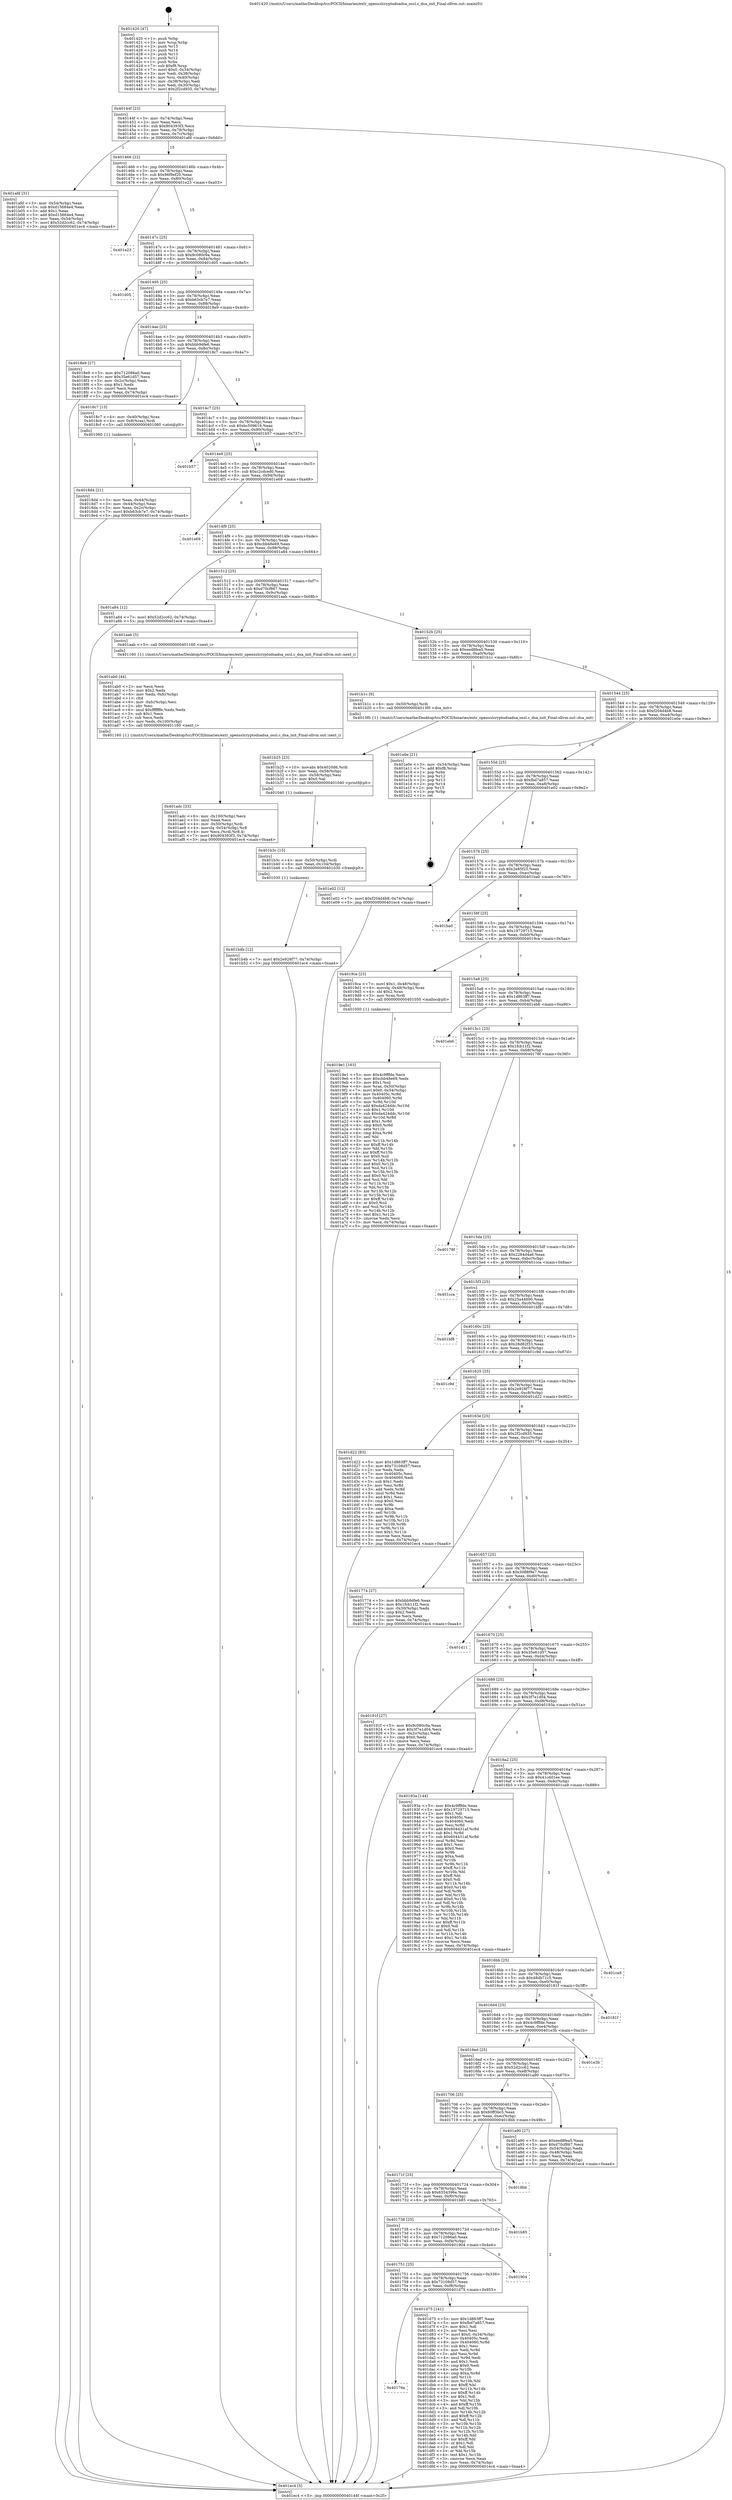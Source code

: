 digraph "0x401420" {
  label = "0x401420 (/mnt/c/Users/mathe/Desktop/tcc/POCII/binaries/extr_opensslcryptodsadsa_ossl.c_dsa_init_Final-ollvm.out::main(0))"
  labelloc = "t"
  node[shape=record]

  Entry [label="",width=0.3,height=0.3,shape=circle,fillcolor=black,style=filled]
  "0x40144f" [label="{
     0x40144f [23]\l
     | [instrs]\l
     &nbsp;&nbsp;0x40144f \<+3\>: mov -0x74(%rbp),%eax\l
     &nbsp;&nbsp;0x401452 \<+2\>: mov %eax,%ecx\l
     &nbsp;&nbsp;0x401454 \<+6\>: sub $0x904393f3,%ecx\l
     &nbsp;&nbsp;0x40145a \<+3\>: mov %eax,-0x78(%rbp)\l
     &nbsp;&nbsp;0x40145d \<+3\>: mov %ecx,-0x7c(%rbp)\l
     &nbsp;&nbsp;0x401460 \<+6\>: je 0000000000401afd \<main+0x6dd\>\l
  }"]
  "0x401afd" [label="{
     0x401afd [31]\l
     | [instrs]\l
     &nbsp;&nbsp;0x401afd \<+3\>: mov -0x54(%rbp),%eax\l
     &nbsp;&nbsp;0x401b00 \<+5\>: sub $0xd15664e4,%eax\l
     &nbsp;&nbsp;0x401b05 \<+3\>: add $0x1,%eax\l
     &nbsp;&nbsp;0x401b08 \<+5\>: add $0xd15664e4,%eax\l
     &nbsp;&nbsp;0x401b0d \<+3\>: mov %eax,-0x54(%rbp)\l
     &nbsp;&nbsp;0x401b10 \<+7\>: movl $0x52d2cc62,-0x74(%rbp)\l
     &nbsp;&nbsp;0x401b17 \<+5\>: jmp 0000000000401ec4 \<main+0xaa4\>\l
  }"]
  "0x401466" [label="{
     0x401466 [22]\l
     | [instrs]\l
     &nbsp;&nbsp;0x401466 \<+5\>: jmp 000000000040146b \<main+0x4b\>\l
     &nbsp;&nbsp;0x40146b \<+3\>: mov -0x78(%rbp),%eax\l
     &nbsp;&nbsp;0x40146e \<+5\>: sub $0x96f9ef20,%eax\l
     &nbsp;&nbsp;0x401473 \<+3\>: mov %eax,-0x80(%rbp)\l
     &nbsp;&nbsp;0x401476 \<+6\>: je 0000000000401e23 \<main+0xa03\>\l
  }"]
  Exit [label="",width=0.3,height=0.3,shape=circle,fillcolor=black,style=filled,peripheries=2]
  "0x401e23" [label="{
     0x401e23\l
  }", style=dashed]
  "0x40147c" [label="{
     0x40147c [25]\l
     | [instrs]\l
     &nbsp;&nbsp;0x40147c \<+5\>: jmp 0000000000401481 \<main+0x61\>\l
     &nbsp;&nbsp;0x401481 \<+3\>: mov -0x78(%rbp),%eax\l
     &nbsp;&nbsp;0x401484 \<+5\>: sub $0x9c080c9a,%eax\l
     &nbsp;&nbsp;0x401489 \<+6\>: mov %eax,-0x84(%rbp)\l
     &nbsp;&nbsp;0x40148f \<+6\>: je 0000000000401d05 \<main+0x8e5\>\l
  }"]
  "0x40176a" [label="{
     0x40176a\l
  }", style=dashed]
  "0x401d05" [label="{
     0x401d05\l
  }", style=dashed]
  "0x401495" [label="{
     0x401495 [25]\l
     | [instrs]\l
     &nbsp;&nbsp;0x401495 \<+5\>: jmp 000000000040149a \<main+0x7a\>\l
     &nbsp;&nbsp;0x40149a \<+3\>: mov -0x78(%rbp),%eax\l
     &nbsp;&nbsp;0x40149d \<+5\>: sub $0xb63cb7e7,%eax\l
     &nbsp;&nbsp;0x4014a2 \<+6\>: mov %eax,-0x88(%rbp)\l
     &nbsp;&nbsp;0x4014a8 \<+6\>: je 00000000004018e9 \<main+0x4c9\>\l
  }"]
  "0x401d75" [label="{
     0x401d75 [141]\l
     | [instrs]\l
     &nbsp;&nbsp;0x401d75 \<+5\>: mov $0x1d863ff7,%eax\l
     &nbsp;&nbsp;0x401d7a \<+5\>: mov $0xfbd7a857,%ecx\l
     &nbsp;&nbsp;0x401d7f \<+2\>: mov $0x1,%dl\l
     &nbsp;&nbsp;0x401d81 \<+2\>: xor %esi,%esi\l
     &nbsp;&nbsp;0x401d83 \<+7\>: movl $0x0,-0x34(%rbp)\l
     &nbsp;&nbsp;0x401d8a \<+7\>: mov 0x40405c,%edi\l
     &nbsp;&nbsp;0x401d91 \<+8\>: mov 0x404060,%r8d\l
     &nbsp;&nbsp;0x401d99 \<+3\>: sub $0x1,%esi\l
     &nbsp;&nbsp;0x401d9c \<+3\>: mov %edi,%r9d\l
     &nbsp;&nbsp;0x401d9f \<+3\>: add %esi,%r9d\l
     &nbsp;&nbsp;0x401da2 \<+4\>: imul %r9d,%edi\l
     &nbsp;&nbsp;0x401da6 \<+3\>: and $0x1,%edi\l
     &nbsp;&nbsp;0x401da9 \<+3\>: cmp $0x0,%edi\l
     &nbsp;&nbsp;0x401dac \<+4\>: sete %r10b\l
     &nbsp;&nbsp;0x401db0 \<+4\>: cmp $0xa,%r8d\l
     &nbsp;&nbsp;0x401db4 \<+4\>: setl %r11b\l
     &nbsp;&nbsp;0x401db8 \<+3\>: mov %r10b,%bl\l
     &nbsp;&nbsp;0x401dbb \<+3\>: xor $0xff,%bl\l
     &nbsp;&nbsp;0x401dbe \<+3\>: mov %r11b,%r14b\l
     &nbsp;&nbsp;0x401dc1 \<+4\>: xor $0xff,%r14b\l
     &nbsp;&nbsp;0x401dc5 \<+3\>: xor $0x1,%dl\l
     &nbsp;&nbsp;0x401dc8 \<+3\>: mov %bl,%r15b\l
     &nbsp;&nbsp;0x401dcb \<+4\>: and $0xff,%r15b\l
     &nbsp;&nbsp;0x401dcf \<+3\>: and %dl,%r10b\l
     &nbsp;&nbsp;0x401dd2 \<+3\>: mov %r14b,%r12b\l
     &nbsp;&nbsp;0x401dd5 \<+4\>: and $0xff,%r12b\l
     &nbsp;&nbsp;0x401dd9 \<+3\>: and %dl,%r11b\l
     &nbsp;&nbsp;0x401ddc \<+3\>: or %r10b,%r15b\l
     &nbsp;&nbsp;0x401ddf \<+3\>: or %r11b,%r12b\l
     &nbsp;&nbsp;0x401de2 \<+3\>: xor %r12b,%r15b\l
     &nbsp;&nbsp;0x401de5 \<+3\>: or %r14b,%bl\l
     &nbsp;&nbsp;0x401de8 \<+3\>: xor $0xff,%bl\l
     &nbsp;&nbsp;0x401deb \<+3\>: or $0x1,%dl\l
     &nbsp;&nbsp;0x401dee \<+2\>: and %dl,%bl\l
     &nbsp;&nbsp;0x401df0 \<+3\>: or %bl,%r15b\l
     &nbsp;&nbsp;0x401df3 \<+4\>: test $0x1,%r15b\l
     &nbsp;&nbsp;0x401df7 \<+3\>: cmovne %ecx,%eax\l
     &nbsp;&nbsp;0x401dfa \<+3\>: mov %eax,-0x74(%rbp)\l
     &nbsp;&nbsp;0x401dfd \<+5\>: jmp 0000000000401ec4 \<main+0xaa4\>\l
  }"]
  "0x4018e9" [label="{
     0x4018e9 [27]\l
     | [instrs]\l
     &nbsp;&nbsp;0x4018e9 \<+5\>: mov $0x712086a0,%eax\l
     &nbsp;&nbsp;0x4018ee \<+5\>: mov $0x35e61d57,%ecx\l
     &nbsp;&nbsp;0x4018f3 \<+3\>: mov -0x2c(%rbp),%edx\l
     &nbsp;&nbsp;0x4018f6 \<+3\>: cmp $0x1,%edx\l
     &nbsp;&nbsp;0x4018f9 \<+3\>: cmovl %ecx,%eax\l
     &nbsp;&nbsp;0x4018fc \<+3\>: mov %eax,-0x74(%rbp)\l
     &nbsp;&nbsp;0x4018ff \<+5\>: jmp 0000000000401ec4 \<main+0xaa4\>\l
  }"]
  "0x4014ae" [label="{
     0x4014ae [25]\l
     | [instrs]\l
     &nbsp;&nbsp;0x4014ae \<+5\>: jmp 00000000004014b3 \<main+0x93\>\l
     &nbsp;&nbsp;0x4014b3 \<+3\>: mov -0x78(%rbp),%eax\l
     &nbsp;&nbsp;0x4014b6 \<+5\>: sub $0xbbb9dfe6,%eax\l
     &nbsp;&nbsp;0x4014bb \<+6\>: mov %eax,-0x8c(%rbp)\l
     &nbsp;&nbsp;0x4014c1 \<+6\>: je 00000000004018c7 \<main+0x4a7\>\l
  }"]
  "0x401751" [label="{
     0x401751 [25]\l
     | [instrs]\l
     &nbsp;&nbsp;0x401751 \<+5\>: jmp 0000000000401756 \<main+0x336\>\l
     &nbsp;&nbsp;0x401756 \<+3\>: mov -0x78(%rbp),%eax\l
     &nbsp;&nbsp;0x401759 \<+5\>: sub $0x73108d57,%eax\l
     &nbsp;&nbsp;0x40175e \<+6\>: mov %eax,-0xf8(%rbp)\l
     &nbsp;&nbsp;0x401764 \<+6\>: je 0000000000401d75 \<main+0x955\>\l
  }"]
  "0x4018c7" [label="{
     0x4018c7 [13]\l
     | [instrs]\l
     &nbsp;&nbsp;0x4018c7 \<+4\>: mov -0x40(%rbp),%rax\l
     &nbsp;&nbsp;0x4018cb \<+4\>: mov 0x8(%rax),%rdi\l
     &nbsp;&nbsp;0x4018cf \<+5\>: call 0000000000401060 \<atoi@plt\>\l
     | [calls]\l
     &nbsp;&nbsp;0x401060 \{1\} (unknown)\l
  }"]
  "0x4014c7" [label="{
     0x4014c7 [25]\l
     | [instrs]\l
     &nbsp;&nbsp;0x4014c7 \<+5\>: jmp 00000000004014cc \<main+0xac\>\l
     &nbsp;&nbsp;0x4014cc \<+3\>: mov -0x78(%rbp),%eax\l
     &nbsp;&nbsp;0x4014cf \<+5\>: sub $0xbc509619,%eax\l
     &nbsp;&nbsp;0x4014d4 \<+6\>: mov %eax,-0x90(%rbp)\l
     &nbsp;&nbsp;0x4014da \<+6\>: je 0000000000401b57 \<main+0x737\>\l
  }"]
  "0x401904" [label="{
     0x401904\l
  }", style=dashed]
  "0x401b57" [label="{
     0x401b57\l
  }", style=dashed]
  "0x4014e0" [label="{
     0x4014e0 [25]\l
     | [instrs]\l
     &nbsp;&nbsp;0x4014e0 \<+5\>: jmp 00000000004014e5 \<main+0xc5\>\l
     &nbsp;&nbsp;0x4014e5 \<+3\>: mov -0x78(%rbp),%eax\l
     &nbsp;&nbsp;0x4014e8 \<+5\>: sub $0xc2cdced0,%eax\l
     &nbsp;&nbsp;0x4014ed \<+6\>: mov %eax,-0x94(%rbp)\l
     &nbsp;&nbsp;0x4014f3 \<+6\>: je 0000000000401e69 \<main+0xa49\>\l
  }"]
  "0x401738" [label="{
     0x401738 [25]\l
     | [instrs]\l
     &nbsp;&nbsp;0x401738 \<+5\>: jmp 000000000040173d \<main+0x31d\>\l
     &nbsp;&nbsp;0x40173d \<+3\>: mov -0x78(%rbp),%eax\l
     &nbsp;&nbsp;0x401740 \<+5\>: sub $0x712086a0,%eax\l
     &nbsp;&nbsp;0x401745 \<+6\>: mov %eax,-0xf4(%rbp)\l
     &nbsp;&nbsp;0x40174b \<+6\>: je 0000000000401904 \<main+0x4e4\>\l
  }"]
  "0x401e69" [label="{
     0x401e69\l
  }", style=dashed]
  "0x4014f9" [label="{
     0x4014f9 [25]\l
     | [instrs]\l
     &nbsp;&nbsp;0x4014f9 \<+5\>: jmp 00000000004014fe \<main+0xde\>\l
     &nbsp;&nbsp;0x4014fe \<+3\>: mov -0x78(%rbp),%eax\l
     &nbsp;&nbsp;0x401501 \<+5\>: sub $0xcbb48e69,%eax\l
     &nbsp;&nbsp;0x401506 \<+6\>: mov %eax,-0x98(%rbp)\l
     &nbsp;&nbsp;0x40150c \<+6\>: je 0000000000401a84 \<main+0x664\>\l
  }"]
  "0x401b85" [label="{
     0x401b85\l
  }", style=dashed]
  "0x401a84" [label="{
     0x401a84 [12]\l
     | [instrs]\l
     &nbsp;&nbsp;0x401a84 \<+7\>: movl $0x52d2cc62,-0x74(%rbp)\l
     &nbsp;&nbsp;0x401a8b \<+5\>: jmp 0000000000401ec4 \<main+0xaa4\>\l
  }"]
  "0x401512" [label="{
     0x401512 [25]\l
     | [instrs]\l
     &nbsp;&nbsp;0x401512 \<+5\>: jmp 0000000000401517 \<main+0xf7\>\l
     &nbsp;&nbsp;0x401517 \<+3\>: mov -0x78(%rbp),%eax\l
     &nbsp;&nbsp;0x40151a \<+5\>: sub $0xd70cf867,%eax\l
     &nbsp;&nbsp;0x40151f \<+6\>: mov %eax,-0x9c(%rbp)\l
     &nbsp;&nbsp;0x401525 \<+6\>: je 0000000000401aab \<main+0x68b\>\l
  }"]
  "0x40171f" [label="{
     0x40171f [25]\l
     | [instrs]\l
     &nbsp;&nbsp;0x40171f \<+5\>: jmp 0000000000401724 \<main+0x304\>\l
     &nbsp;&nbsp;0x401724 \<+3\>: mov -0x78(%rbp),%eax\l
     &nbsp;&nbsp;0x401727 \<+5\>: sub $0x6554396e,%eax\l
     &nbsp;&nbsp;0x40172c \<+6\>: mov %eax,-0xf0(%rbp)\l
     &nbsp;&nbsp;0x401732 \<+6\>: je 0000000000401b85 \<main+0x765\>\l
  }"]
  "0x401aab" [label="{
     0x401aab [5]\l
     | [instrs]\l
     &nbsp;&nbsp;0x401aab \<+5\>: call 0000000000401160 \<next_i\>\l
     | [calls]\l
     &nbsp;&nbsp;0x401160 \{1\} (/mnt/c/Users/mathe/Desktop/tcc/POCII/binaries/extr_opensslcryptodsadsa_ossl.c_dsa_init_Final-ollvm.out::next_i)\l
  }"]
  "0x40152b" [label="{
     0x40152b [25]\l
     | [instrs]\l
     &nbsp;&nbsp;0x40152b \<+5\>: jmp 0000000000401530 \<main+0x110\>\l
     &nbsp;&nbsp;0x401530 \<+3\>: mov -0x78(%rbp),%eax\l
     &nbsp;&nbsp;0x401533 \<+5\>: sub $0xeed8fea5,%eax\l
     &nbsp;&nbsp;0x401538 \<+6\>: mov %eax,-0xa0(%rbp)\l
     &nbsp;&nbsp;0x40153e \<+6\>: je 0000000000401b1c \<main+0x6fc\>\l
  }"]
  "0x4018bb" [label="{
     0x4018bb\l
  }", style=dashed]
  "0x401b1c" [label="{
     0x401b1c [9]\l
     | [instrs]\l
     &nbsp;&nbsp;0x401b1c \<+4\>: mov -0x50(%rbp),%rdi\l
     &nbsp;&nbsp;0x401b20 \<+5\>: call 00000000004013f0 \<dsa_init\>\l
     | [calls]\l
     &nbsp;&nbsp;0x4013f0 \{1\} (/mnt/c/Users/mathe/Desktop/tcc/POCII/binaries/extr_opensslcryptodsadsa_ossl.c_dsa_init_Final-ollvm.out::dsa_init)\l
  }"]
  "0x401544" [label="{
     0x401544 [25]\l
     | [instrs]\l
     &nbsp;&nbsp;0x401544 \<+5\>: jmp 0000000000401549 \<main+0x129\>\l
     &nbsp;&nbsp;0x401549 \<+3\>: mov -0x78(%rbp),%eax\l
     &nbsp;&nbsp;0x40154c \<+5\>: sub $0xf204d4b8,%eax\l
     &nbsp;&nbsp;0x401551 \<+6\>: mov %eax,-0xa4(%rbp)\l
     &nbsp;&nbsp;0x401557 \<+6\>: je 0000000000401e0e \<main+0x9ee\>\l
  }"]
  "0x401b4b" [label="{
     0x401b4b [12]\l
     | [instrs]\l
     &nbsp;&nbsp;0x401b4b \<+7\>: movl $0x2e928f77,-0x74(%rbp)\l
     &nbsp;&nbsp;0x401b52 \<+5\>: jmp 0000000000401ec4 \<main+0xaa4\>\l
  }"]
  "0x401e0e" [label="{
     0x401e0e [21]\l
     | [instrs]\l
     &nbsp;&nbsp;0x401e0e \<+3\>: mov -0x34(%rbp),%eax\l
     &nbsp;&nbsp;0x401e11 \<+7\>: add $0xf8,%rsp\l
     &nbsp;&nbsp;0x401e18 \<+1\>: pop %rbx\l
     &nbsp;&nbsp;0x401e19 \<+2\>: pop %r12\l
     &nbsp;&nbsp;0x401e1b \<+2\>: pop %r13\l
     &nbsp;&nbsp;0x401e1d \<+2\>: pop %r14\l
     &nbsp;&nbsp;0x401e1f \<+2\>: pop %r15\l
     &nbsp;&nbsp;0x401e21 \<+1\>: pop %rbp\l
     &nbsp;&nbsp;0x401e22 \<+1\>: ret\l
  }"]
  "0x40155d" [label="{
     0x40155d [25]\l
     | [instrs]\l
     &nbsp;&nbsp;0x40155d \<+5\>: jmp 0000000000401562 \<main+0x142\>\l
     &nbsp;&nbsp;0x401562 \<+3\>: mov -0x78(%rbp),%eax\l
     &nbsp;&nbsp;0x401565 \<+5\>: sub $0xfbd7a857,%eax\l
     &nbsp;&nbsp;0x40156a \<+6\>: mov %eax,-0xa8(%rbp)\l
     &nbsp;&nbsp;0x401570 \<+6\>: je 0000000000401e02 \<main+0x9e2\>\l
  }"]
  "0x401b3c" [label="{
     0x401b3c [15]\l
     | [instrs]\l
     &nbsp;&nbsp;0x401b3c \<+4\>: mov -0x50(%rbp),%rdi\l
     &nbsp;&nbsp;0x401b40 \<+6\>: mov %eax,-0x104(%rbp)\l
     &nbsp;&nbsp;0x401b46 \<+5\>: call 0000000000401030 \<free@plt\>\l
     | [calls]\l
     &nbsp;&nbsp;0x401030 \{1\} (unknown)\l
  }"]
  "0x401e02" [label="{
     0x401e02 [12]\l
     | [instrs]\l
     &nbsp;&nbsp;0x401e02 \<+7\>: movl $0xf204d4b8,-0x74(%rbp)\l
     &nbsp;&nbsp;0x401e09 \<+5\>: jmp 0000000000401ec4 \<main+0xaa4\>\l
  }"]
  "0x401576" [label="{
     0x401576 [25]\l
     | [instrs]\l
     &nbsp;&nbsp;0x401576 \<+5\>: jmp 000000000040157b \<main+0x15b\>\l
     &nbsp;&nbsp;0x40157b \<+3\>: mov -0x78(%rbp),%eax\l
     &nbsp;&nbsp;0x40157e \<+5\>: sub $0x2e85f25,%eax\l
     &nbsp;&nbsp;0x401583 \<+6\>: mov %eax,-0xac(%rbp)\l
     &nbsp;&nbsp;0x401589 \<+6\>: je 0000000000401ba0 \<main+0x780\>\l
  }"]
  "0x401b25" [label="{
     0x401b25 [23]\l
     | [instrs]\l
     &nbsp;&nbsp;0x401b25 \<+10\>: movabs $0x4020d6,%rdi\l
     &nbsp;&nbsp;0x401b2f \<+3\>: mov %eax,-0x58(%rbp)\l
     &nbsp;&nbsp;0x401b32 \<+3\>: mov -0x58(%rbp),%esi\l
     &nbsp;&nbsp;0x401b35 \<+2\>: mov $0x0,%al\l
     &nbsp;&nbsp;0x401b37 \<+5\>: call 0000000000401040 \<printf@plt\>\l
     | [calls]\l
     &nbsp;&nbsp;0x401040 \{1\} (unknown)\l
  }"]
  "0x401ba0" [label="{
     0x401ba0\l
  }", style=dashed]
  "0x40158f" [label="{
     0x40158f [25]\l
     | [instrs]\l
     &nbsp;&nbsp;0x40158f \<+5\>: jmp 0000000000401594 \<main+0x174\>\l
     &nbsp;&nbsp;0x401594 \<+3\>: mov -0x78(%rbp),%eax\l
     &nbsp;&nbsp;0x401597 \<+5\>: sub $0x19729715,%eax\l
     &nbsp;&nbsp;0x40159c \<+6\>: mov %eax,-0xb0(%rbp)\l
     &nbsp;&nbsp;0x4015a2 \<+6\>: je 00000000004019ca \<main+0x5aa\>\l
  }"]
  "0x401adc" [label="{
     0x401adc [33]\l
     | [instrs]\l
     &nbsp;&nbsp;0x401adc \<+6\>: mov -0x100(%rbp),%ecx\l
     &nbsp;&nbsp;0x401ae2 \<+3\>: imul %eax,%ecx\l
     &nbsp;&nbsp;0x401ae5 \<+4\>: mov -0x50(%rbp),%rdi\l
     &nbsp;&nbsp;0x401ae9 \<+4\>: movslq -0x54(%rbp),%r8\l
     &nbsp;&nbsp;0x401aed \<+4\>: mov %ecx,(%rdi,%r8,4)\l
     &nbsp;&nbsp;0x401af1 \<+7\>: movl $0x904393f3,-0x74(%rbp)\l
     &nbsp;&nbsp;0x401af8 \<+5\>: jmp 0000000000401ec4 \<main+0xaa4\>\l
  }"]
  "0x4019ca" [label="{
     0x4019ca [23]\l
     | [instrs]\l
     &nbsp;&nbsp;0x4019ca \<+7\>: movl $0x1,-0x48(%rbp)\l
     &nbsp;&nbsp;0x4019d1 \<+4\>: movslq -0x48(%rbp),%rax\l
     &nbsp;&nbsp;0x4019d5 \<+4\>: shl $0x2,%rax\l
     &nbsp;&nbsp;0x4019d9 \<+3\>: mov %rax,%rdi\l
     &nbsp;&nbsp;0x4019dc \<+5\>: call 0000000000401050 \<malloc@plt\>\l
     | [calls]\l
     &nbsp;&nbsp;0x401050 \{1\} (unknown)\l
  }"]
  "0x4015a8" [label="{
     0x4015a8 [25]\l
     | [instrs]\l
     &nbsp;&nbsp;0x4015a8 \<+5\>: jmp 00000000004015ad \<main+0x18d\>\l
     &nbsp;&nbsp;0x4015ad \<+3\>: mov -0x78(%rbp),%eax\l
     &nbsp;&nbsp;0x4015b0 \<+5\>: sub $0x1d863ff7,%eax\l
     &nbsp;&nbsp;0x4015b5 \<+6\>: mov %eax,-0xb4(%rbp)\l
     &nbsp;&nbsp;0x4015bb \<+6\>: je 0000000000401eb6 \<main+0xa96\>\l
  }"]
  "0x401ab0" [label="{
     0x401ab0 [44]\l
     | [instrs]\l
     &nbsp;&nbsp;0x401ab0 \<+2\>: xor %ecx,%ecx\l
     &nbsp;&nbsp;0x401ab2 \<+5\>: mov $0x2,%edx\l
     &nbsp;&nbsp;0x401ab7 \<+6\>: mov %edx,-0xfc(%rbp)\l
     &nbsp;&nbsp;0x401abd \<+1\>: cltd\l
     &nbsp;&nbsp;0x401abe \<+6\>: mov -0xfc(%rbp),%esi\l
     &nbsp;&nbsp;0x401ac4 \<+2\>: idiv %esi\l
     &nbsp;&nbsp;0x401ac6 \<+6\>: imul $0xfffffffe,%edx,%edx\l
     &nbsp;&nbsp;0x401acc \<+3\>: sub $0x1,%ecx\l
     &nbsp;&nbsp;0x401acf \<+2\>: sub %ecx,%edx\l
     &nbsp;&nbsp;0x401ad1 \<+6\>: mov %edx,-0x100(%rbp)\l
     &nbsp;&nbsp;0x401ad7 \<+5\>: call 0000000000401160 \<next_i\>\l
     | [calls]\l
     &nbsp;&nbsp;0x401160 \{1\} (/mnt/c/Users/mathe/Desktop/tcc/POCII/binaries/extr_opensslcryptodsadsa_ossl.c_dsa_init_Final-ollvm.out::next_i)\l
  }"]
  "0x401eb6" [label="{
     0x401eb6\l
  }", style=dashed]
  "0x4015c1" [label="{
     0x4015c1 [25]\l
     | [instrs]\l
     &nbsp;&nbsp;0x4015c1 \<+5\>: jmp 00000000004015c6 \<main+0x1a6\>\l
     &nbsp;&nbsp;0x4015c6 \<+3\>: mov -0x78(%rbp),%eax\l
     &nbsp;&nbsp;0x4015c9 \<+5\>: sub $0x1fcb11f2,%eax\l
     &nbsp;&nbsp;0x4015ce \<+6\>: mov %eax,-0xb8(%rbp)\l
     &nbsp;&nbsp;0x4015d4 \<+6\>: je 000000000040178f \<main+0x36f\>\l
  }"]
  "0x401706" [label="{
     0x401706 [25]\l
     | [instrs]\l
     &nbsp;&nbsp;0x401706 \<+5\>: jmp 000000000040170b \<main+0x2eb\>\l
     &nbsp;&nbsp;0x40170b \<+3\>: mov -0x78(%rbp),%eax\l
     &nbsp;&nbsp;0x40170e \<+5\>: sub $0x60ff3bc5,%eax\l
     &nbsp;&nbsp;0x401713 \<+6\>: mov %eax,-0xec(%rbp)\l
     &nbsp;&nbsp;0x401719 \<+6\>: je 00000000004018bb \<main+0x49b\>\l
  }"]
  "0x40178f" [label="{
     0x40178f\l
  }", style=dashed]
  "0x4015da" [label="{
     0x4015da [25]\l
     | [instrs]\l
     &nbsp;&nbsp;0x4015da \<+5\>: jmp 00000000004015df \<main+0x1bf\>\l
     &nbsp;&nbsp;0x4015df \<+3\>: mov -0x78(%rbp),%eax\l
     &nbsp;&nbsp;0x4015e2 \<+5\>: sub $0x2284d4a6,%eax\l
     &nbsp;&nbsp;0x4015e7 \<+6\>: mov %eax,-0xbc(%rbp)\l
     &nbsp;&nbsp;0x4015ed \<+6\>: je 0000000000401cca \<main+0x8aa\>\l
  }"]
  "0x401a90" [label="{
     0x401a90 [27]\l
     | [instrs]\l
     &nbsp;&nbsp;0x401a90 \<+5\>: mov $0xeed8fea5,%eax\l
     &nbsp;&nbsp;0x401a95 \<+5\>: mov $0xd70cf867,%ecx\l
     &nbsp;&nbsp;0x401a9a \<+3\>: mov -0x54(%rbp),%edx\l
     &nbsp;&nbsp;0x401a9d \<+3\>: cmp -0x48(%rbp),%edx\l
     &nbsp;&nbsp;0x401aa0 \<+3\>: cmovl %ecx,%eax\l
     &nbsp;&nbsp;0x401aa3 \<+3\>: mov %eax,-0x74(%rbp)\l
     &nbsp;&nbsp;0x401aa6 \<+5\>: jmp 0000000000401ec4 \<main+0xaa4\>\l
  }"]
  "0x401cca" [label="{
     0x401cca\l
  }", style=dashed]
  "0x4015f3" [label="{
     0x4015f3 [25]\l
     | [instrs]\l
     &nbsp;&nbsp;0x4015f3 \<+5\>: jmp 00000000004015f8 \<main+0x1d8\>\l
     &nbsp;&nbsp;0x4015f8 \<+3\>: mov -0x78(%rbp),%eax\l
     &nbsp;&nbsp;0x4015fb \<+5\>: sub $0x25a44690,%eax\l
     &nbsp;&nbsp;0x401600 \<+6\>: mov %eax,-0xc0(%rbp)\l
     &nbsp;&nbsp;0x401606 \<+6\>: je 0000000000401bf8 \<main+0x7d8\>\l
  }"]
  "0x4016ed" [label="{
     0x4016ed [25]\l
     | [instrs]\l
     &nbsp;&nbsp;0x4016ed \<+5\>: jmp 00000000004016f2 \<main+0x2d2\>\l
     &nbsp;&nbsp;0x4016f2 \<+3\>: mov -0x78(%rbp),%eax\l
     &nbsp;&nbsp;0x4016f5 \<+5\>: sub $0x52d2cc62,%eax\l
     &nbsp;&nbsp;0x4016fa \<+6\>: mov %eax,-0xe8(%rbp)\l
     &nbsp;&nbsp;0x401700 \<+6\>: je 0000000000401a90 \<main+0x670\>\l
  }"]
  "0x401bf8" [label="{
     0x401bf8\l
  }", style=dashed]
  "0x40160c" [label="{
     0x40160c [25]\l
     | [instrs]\l
     &nbsp;&nbsp;0x40160c \<+5\>: jmp 0000000000401611 \<main+0x1f1\>\l
     &nbsp;&nbsp;0x401611 \<+3\>: mov -0x78(%rbp),%eax\l
     &nbsp;&nbsp;0x401614 \<+5\>: sub $0x28d82f33,%eax\l
     &nbsp;&nbsp;0x401619 \<+6\>: mov %eax,-0xc4(%rbp)\l
     &nbsp;&nbsp;0x40161f \<+6\>: je 0000000000401c9d \<main+0x87d\>\l
  }"]
  "0x401e3b" [label="{
     0x401e3b\l
  }", style=dashed]
  "0x401c9d" [label="{
     0x401c9d\l
  }", style=dashed]
  "0x401625" [label="{
     0x401625 [25]\l
     | [instrs]\l
     &nbsp;&nbsp;0x401625 \<+5\>: jmp 000000000040162a \<main+0x20a\>\l
     &nbsp;&nbsp;0x40162a \<+3\>: mov -0x78(%rbp),%eax\l
     &nbsp;&nbsp;0x40162d \<+5\>: sub $0x2e928f77,%eax\l
     &nbsp;&nbsp;0x401632 \<+6\>: mov %eax,-0xc8(%rbp)\l
     &nbsp;&nbsp;0x401638 \<+6\>: je 0000000000401d22 \<main+0x902\>\l
  }"]
  "0x4016d4" [label="{
     0x4016d4 [25]\l
     | [instrs]\l
     &nbsp;&nbsp;0x4016d4 \<+5\>: jmp 00000000004016d9 \<main+0x2b9\>\l
     &nbsp;&nbsp;0x4016d9 \<+3\>: mov -0x78(%rbp),%eax\l
     &nbsp;&nbsp;0x4016dc \<+5\>: sub $0x4c9fffde,%eax\l
     &nbsp;&nbsp;0x4016e1 \<+6\>: mov %eax,-0xe4(%rbp)\l
     &nbsp;&nbsp;0x4016e7 \<+6\>: je 0000000000401e3b \<main+0xa1b\>\l
  }"]
  "0x401d22" [label="{
     0x401d22 [83]\l
     | [instrs]\l
     &nbsp;&nbsp;0x401d22 \<+5\>: mov $0x1d863ff7,%eax\l
     &nbsp;&nbsp;0x401d27 \<+5\>: mov $0x73108d57,%ecx\l
     &nbsp;&nbsp;0x401d2c \<+2\>: xor %edx,%edx\l
     &nbsp;&nbsp;0x401d2e \<+7\>: mov 0x40405c,%esi\l
     &nbsp;&nbsp;0x401d35 \<+7\>: mov 0x404060,%edi\l
     &nbsp;&nbsp;0x401d3c \<+3\>: sub $0x1,%edx\l
     &nbsp;&nbsp;0x401d3f \<+3\>: mov %esi,%r8d\l
     &nbsp;&nbsp;0x401d42 \<+3\>: add %edx,%r8d\l
     &nbsp;&nbsp;0x401d45 \<+4\>: imul %r8d,%esi\l
     &nbsp;&nbsp;0x401d49 \<+3\>: and $0x1,%esi\l
     &nbsp;&nbsp;0x401d4c \<+3\>: cmp $0x0,%esi\l
     &nbsp;&nbsp;0x401d4f \<+4\>: sete %r9b\l
     &nbsp;&nbsp;0x401d53 \<+3\>: cmp $0xa,%edi\l
     &nbsp;&nbsp;0x401d56 \<+4\>: setl %r10b\l
     &nbsp;&nbsp;0x401d5a \<+3\>: mov %r9b,%r11b\l
     &nbsp;&nbsp;0x401d5d \<+3\>: and %r10b,%r11b\l
     &nbsp;&nbsp;0x401d60 \<+3\>: xor %r10b,%r9b\l
     &nbsp;&nbsp;0x401d63 \<+3\>: or %r9b,%r11b\l
     &nbsp;&nbsp;0x401d66 \<+4\>: test $0x1,%r11b\l
     &nbsp;&nbsp;0x401d6a \<+3\>: cmovne %ecx,%eax\l
     &nbsp;&nbsp;0x401d6d \<+3\>: mov %eax,-0x74(%rbp)\l
     &nbsp;&nbsp;0x401d70 \<+5\>: jmp 0000000000401ec4 \<main+0xaa4\>\l
  }"]
  "0x40163e" [label="{
     0x40163e [25]\l
     | [instrs]\l
     &nbsp;&nbsp;0x40163e \<+5\>: jmp 0000000000401643 \<main+0x223\>\l
     &nbsp;&nbsp;0x401643 \<+3\>: mov -0x78(%rbp),%eax\l
     &nbsp;&nbsp;0x401646 \<+5\>: sub $0x2f2cd935,%eax\l
     &nbsp;&nbsp;0x40164b \<+6\>: mov %eax,-0xcc(%rbp)\l
     &nbsp;&nbsp;0x401651 \<+6\>: je 0000000000401774 \<main+0x354\>\l
  }"]
  "0x40181f" [label="{
     0x40181f\l
  }", style=dashed]
  "0x401774" [label="{
     0x401774 [27]\l
     | [instrs]\l
     &nbsp;&nbsp;0x401774 \<+5\>: mov $0xbbb9dfe6,%eax\l
     &nbsp;&nbsp;0x401779 \<+5\>: mov $0x1fcb11f2,%ecx\l
     &nbsp;&nbsp;0x40177e \<+3\>: mov -0x30(%rbp),%edx\l
     &nbsp;&nbsp;0x401781 \<+3\>: cmp $0x2,%edx\l
     &nbsp;&nbsp;0x401784 \<+3\>: cmovne %ecx,%eax\l
     &nbsp;&nbsp;0x401787 \<+3\>: mov %eax,-0x74(%rbp)\l
     &nbsp;&nbsp;0x40178a \<+5\>: jmp 0000000000401ec4 \<main+0xaa4\>\l
  }"]
  "0x401657" [label="{
     0x401657 [25]\l
     | [instrs]\l
     &nbsp;&nbsp;0x401657 \<+5\>: jmp 000000000040165c \<main+0x23c\>\l
     &nbsp;&nbsp;0x40165c \<+3\>: mov -0x78(%rbp),%eax\l
     &nbsp;&nbsp;0x40165f \<+5\>: sub $0x3088f9e7,%eax\l
     &nbsp;&nbsp;0x401664 \<+6\>: mov %eax,-0xd0(%rbp)\l
     &nbsp;&nbsp;0x40166a \<+6\>: je 0000000000401d11 \<main+0x8f1\>\l
  }"]
  "0x401ec4" [label="{
     0x401ec4 [5]\l
     | [instrs]\l
     &nbsp;&nbsp;0x401ec4 \<+5\>: jmp 000000000040144f \<main+0x2f\>\l
  }"]
  "0x401420" [label="{
     0x401420 [47]\l
     | [instrs]\l
     &nbsp;&nbsp;0x401420 \<+1\>: push %rbp\l
     &nbsp;&nbsp;0x401421 \<+3\>: mov %rsp,%rbp\l
     &nbsp;&nbsp;0x401424 \<+2\>: push %r15\l
     &nbsp;&nbsp;0x401426 \<+2\>: push %r14\l
     &nbsp;&nbsp;0x401428 \<+2\>: push %r13\l
     &nbsp;&nbsp;0x40142a \<+2\>: push %r12\l
     &nbsp;&nbsp;0x40142c \<+1\>: push %rbx\l
     &nbsp;&nbsp;0x40142d \<+7\>: sub $0xf8,%rsp\l
     &nbsp;&nbsp;0x401434 \<+7\>: movl $0x0,-0x34(%rbp)\l
     &nbsp;&nbsp;0x40143b \<+3\>: mov %edi,-0x38(%rbp)\l
     &nbsp;&nbsp;0x40143e \<+4\>: mov %rsi,-0x40(%rbp)\l
     &nbsp;&nbsp;0x401442 \<+3\>: mov -0x38(%rbp),%edi\l
     &nbsp;&nbsp;0x401445 \<+3\>: mov %edi,-0x30(%rbp)\l
     &nbsp;&nbsp;0x401448 \<+7\>: movl $0x2f2cd935,-0x74(%rbp)\l
  }"]
  "0x4018d4" [label="{
     0x4018d4 [21]\l
     | [instrs]\l
     &nbsp;&nbsp;0x4018d4 \<+3\>: mov %eax,-0x44(%rbp)\l
     &nbsp;&nbsp;0x4018d7 \<+3\>: mov -0x44(%rbp),%eax\l
     &nbsp;&nbsp;0x4018da \<+3\>: mov %eax,-0x2c(%rbp)\l
     &nbsp;&nbsp;0x4018dd \<+7\>: movl $0xb63cb7e7,-0x74(%rbp)\l
     &nbsp;&nbsp;0x4018e4 \<+5\>: jmp 0000000000401ec4 \<main+0xaa4\>\l
  }"]
  "0x4016bb" [label="{
     0x4016bb [25]\l
     | [instrs]\l
     &nbsp;&nbsp;0x4016bb \<+5\>: jmp 00000000004016c0 \<main+0x2a0\>\l
     &nbsp;&nbsp;0x4016c0 \<+3\>: mov -0x78(%rbp),%eax\l
     &nbsp;&nbsp;0x4016c3 \<+5\>: sub $0x48db71c5,%eax\l
     &nbsp;&nbsp;0x4016c8 \<+6\>: mov %eax,-0xe0(%rbp)\l
     &nbsp;&nbsp;0x4016ce \<+6\>: je 000000000040181f \<main+0x3ff\>\l
  }"]
  "0x401d11" [label="{
     0x401d11\l
  }", style=dashed]
  "0x401670" [label="{
     0x401670 [25]\l
     | [instrs]\l
     &nbsp;&nbsp;0x401670 \<+5\>: jmp 0000000000401675 \<main+0x255\>\l
     &nbsp;&nbsp;0x401675 \<+3\>: mov -0x78(%rbp),%eax\l
     &nbsp;&nbsp;0x401678 \<+5\>: sub $0x35e61d57,%eax\l
     &nbsp;&nbsp;0x40167d \<+6\>: mov %eax,-0xd4(%rbp)\l
     &nbsp;&nbsp;0x401683 \<+6\>: je 000000000040191f \<main+0x4ff\>\l
  }"]
  "0x401ca9" [label="{
     0x401ca9\l
  }", style=dashed]
  "0x40191f" [label="{
     0x40191f [27]\l
     | [instrs]\l
     &nbsp;&nbsp;0x40191f \<+5\>: mov $0x9c080c9a,%eax\l
     &nbsp;&nbsp;0x401924 \<+5\>: mov $0x3f7e1d04,%ecx\l
     &nbsp;&nbsp;0x401929 \<+3\>: mov -0x2c(%rbp),%edx\l
     &nbsp;&nbsp;0x40192c \<+3\>: cmp $0x0,%edx\l
     &nbsp;&nbsp;0x40192f \<+3\>: cmove %ecx,%eax\l
     &nbsp;&nbsp;0x401932 \<+3\>: mov %eax,-0x74(%rbp)\l
     &nbsp;&nbsp;0x401935 \<+5\>: jmp 0000000000401ec4 \<main+0xaa4\>\l
  }"]
  "0x401689" [label="{
     0x401689 [25]\l
     | [instrs]\l
     &nbsp;&nbsp;0x401689 \<+5\>: jmp 000000000040168e \<main+0x26e\>\l
     &nbsp;&nbsp;0x40168e \<+3\>: mov -0x78(%rbp),%eax\l
     &nbsp;&nbsp;0x401691 \<+5\>: sub $0x3f7e1d04,%eax\l
     &nbsp;&nbsp;0x401696 \<+6\>: mov %eax,-0xd8(%rbp)\l
     &nbsp;&nbsp;0x40169c \<+6\>: je 000000000040193a \<main+0x51a\>\l
  }"]
  "0x4019e1" [label="{
     0x4019e1 [163]\l
     | [instrs]\l
     &nbsp;&nbsp;0x4019e1 \<+5\>: mov $0x4c9fffde,%ecx\l
     &nbsp;&nbsp;0x4019e6 \<+5\>: mov $0xcbb48e69,%edx\l
     &nbsp;&nbsp;0x4019eb \<+3\>: mov $0x1,%sil\l
     &nbsp;&nbsp;0x4019ee \<+4\>: mov %rax,-0x50(%rbp)\l
     &nbsp;&nbsp;0x4019f2 \<+7\>: movl $0x0,-0x54(%rbp)\l
     &nbsp;&nbsp;0x4019f9 \<+8\>: mov 0x40405c,%r8d\l
     &nbsp;&nbsp;0x401a01 \<+8\>: mov 0x404060,%r9d\l
     &nbsp;&nbsp;0x401a09 \<+3\>: mov %r8d,%r10d\l
     &nbsp;&nbsp;0x401a0c \<+7\>: add $0xda424ddc,%r10d\l
     &nbsp;&nbsp;0x401a13 \<+4\>: sub $0x1,%r10d\l
     &nbsp;&nbsp;0x401a17 \<+7\>: sub $0xda424ddc,%r10d\l
     &nbsp;&nbsp;0x401a1e \<+4\>: imul %r10d,%r8d\l
     &nbsp;&nbsp;0x401a22 \<+4\>: and $0x1,%r8d\l
     &nbsp;&nbsp;0x401a26 \<+4\>: cmp $0x0,%r8d\l
     &nbsp;&nbsp;0x401a2a \<+4\>: sete %r11b\l
     &nbsp;&nbsp;0x401a2e \<+4\>: cmp $0xa,%r9d\l
     &nbsp;&nbsp;0x401a32 \<+3\>: setl %bl\l
     &nbsp;&nbsp;0x401a35 \<+3\>: mov %r11b,%r14b\l
     &nbsp;&nbsp;0x401a38 \<+4\>: xor $0xff,%r14b\l
     &nbsp;&nbsp;0x401a3c \<+3\>: mov %bl,%r15b\l
     &nbsp;&nbsp;0x401a3f \<+4\>: xor $0xff,%r15b\l
     &nbsp;&nbsp;0x401a43 \<+4\>: xor $0x0,%sil\l
     &nbsp;&nbsp;0x401a47 \<+3\>: mov %r14b,%r12b\l
     &nbsp;&nbsp;0x401a4a \<+4\>: and $0x0,%r12b\l
     &nbsp;&nbsp;0x401a4e \<+3\>: and %sil,%r11b\l
     &nbsp;&nbsp;0x401a51 \<+3\>: mov %r15b,%r13b\l
     &nbsp;&nbsp;0x401a54 \<+4\>: and $0x0,%r13b\l
     &nbsp;&nbsp;0x401a58 \<+3\>: and %sil,%bl\l
     &nbsp;&nbsp;0x401a5b \<+3\>: or %r11b,%r12b\l
     &nbsp;&nbsp;0x401a5e \<+3\>: or %bl,%r13b\l
     &nbsp;&nbsp;0x401a61 \<+3\>: xor %r13b,%r12b\l
     &nbsp;&nbsp;0x401a64 \<+3\>: or %r15b,%r14b\l
     &nbsp;&nbsp;0x401a67 \<+4\>: xor $0xff,%r14b\l
     &nbsp;&nbsp;0x401a6b \<+4\>: or $0x0,%sil\l
     &nbsp;&nbsp;0x401a6f \<+3\>: and %sil,%r14b\l
     &nbsp;&nbsp;0x401a72 \<+3\>: or %r14b,%r12b\l
     &nbsp;&nbsp;0x401a75 \<+4\>: test $0x1,%r12b\l
     &nbsp;&nbsp;0x401a79 \<+3\>: cmovne %edx,%ecx\l
     &nbsp;&nbsp;0x401a7c \<+3\>: mov %ecx,-0x74(%rbp)\l
     &nbsp;&nbsp;0x401a7f \<+5\>: jmp 0000000000401ec4 \<main+0xaa4\>\l
  }"]
  "0x40193a" [label="{
     0x40193a [144]\l
     | [instrs]\l
     &nbsp;&nbsp;0x40193a \<+5\>: mov $0x4c9fffde,%eax\l
     &nbsp;&nbsp;0x40193f \<+5\>: mov $0x19729715,%ecx\l
     &nbsp;&nbsp;0x401944 \<+2\>: mov $0x1,%dl\l
     &nbsp;&nbsp;0x401946 \<+7\>: mov 0x40405c,%esi\l
     &nbsp;&nbsp;0x40194d \<+7\>: mov 0x404060,%edi\l
     &nbsp;&nbsp;0x401954 \<+3\>: mov %esi,%r8d\l
     &nbsp;&nbsp;0x401957 \<+7\>: add $0x604431af,%r8d\l
     &nbsp;&nbsp;0x40195e \<+4\>: sub $0x1,%r8d\l
     &nbsp;&nbsp;0x401962 \<+7\>: sub $0x604431af,%r8d\l
     &nbsp;&nbsp;0x401969 \<+4\>: imul %r8d,%esi\l
     &nbsp;&nbsp;0x40196d \<+3\>: and $0x1,%esi\l
     &nbsp;&nbsp;0x401970 \<+3\>: cmp $0x0,%esi\l
     &nbsp;&nbsp;0x401973 \<+4\>: sete %r9b\l
     &nbsp;&nbsp;0x401977 \<+3\>: cmp $0xa,%edi\l
     &nbsp;&nbsp;0x40197a \<+4\>: setl %r10b\l
     &nbsp;&nbsp;0x40197e \<+3\>: mov %r9b,%r11b\l
     &nbsp;&nbsp;0x401981 \<+4\>: xor $0xff,%r11b\l
     &nbsp;&nbsp;0x401985 \<+3\>: mov %r10b,%bl\l
     &nbsp;&nbsp;0x401988 \<+3\>: xor $0xff,%bl\l
     &nbsp;&nbsp;0x40198b \<+3\>: xor $0x0,%dl\l
     &nbsp;&nbsp;0x40198e \<+3\>: mov %r11b,%r14b\l
     &nbsp;&nbsp;0x401991 \<+4\>: and $0x0,%r14b\l
     &nbsp;&nbsp;0x401995 \<+3\>: and %dl,%r9b\l
     &nbsp;&nbsp;0x401998 \<+3\>: mov %bl,%r15b\l
     &nbsp;&nbsp;0x40199b \<+4\>: and $0x0,%r15b\l
     &nbsp;&nbsp;0x40199f \<+3\>: and %dl,%r10b\l
     &nbsp;&nbsp;0x4019a2 \<+3\>: or %r9b,%r14b\l
     &nbsp;&nbsp;0x4019a5 \<+3\>: or %r10b,%r15b\l
     &nbsp;&nbsp;0x4019a8 \<+3\>: xor %r15b,%r14b\l
     &nbsp;&nbsp;0x4019ab \<+3\>: or %bl,%r11b\l
     &nbsp;&nbsp;0x4019ae \<+4\>: xor $0xff,%r11b\l
     &nbsp;&nbsp;0x4019b2 \<+3\>: or $0x0,%dl\l
     &nbsp;&nbsp;0x4019b5 \<+3\>: and %dl,%r11b\l
     &nbsp;&nbsp;0x4019b8 \<+3\>: or %r11b,%r14b\l
     &nbsp;&nbsp;0x4019bb \<+4\>: test $0x1,%r14b\l
     &nbsp;&nbsp;0x4019bf \<+3\>: cmovne %ecx,%eax\l
     &nbsp;&nbsp;0x4019c2 \<+3\>: mov %eax,-0x74(%rbp)\l
     &nbsp;&nbsp;0x4019c5 \<+5\>: jmp 0000000000401ec4 \<main+0xaa4\>\l
  }"]
  "0x4016a2" [label="{
     0x4016a2 [25]\l
     | [instrs]\l
     &nbsp;&nbsp;0x4016a2 \<+5\>: jmp 00000000004016a7 \<main+0x287\>\l
     &nbsp;&nbsp;0x4016a7 \<+3\>: mov -0x78(%rbp),%eax\l
     &nbsp;&nbsp;0x4016aa \<+5\>: sub $0x41cdd1ee,%eax\l
     &nbsp;&nbsp;0x4016af \<+6\>: mov %eax,-0xdc(%rbp)\l
     &nbsp;&nbsp;0x4016b5 \<+6\>: je 0000000000401ca9 \<main+0x889\>\l
  }"]
  Entry -> "0x401420" [label=" 1"]
  "0x40144f" -> "0x401afd" [label=" 1"]
  "0x40144f" -> "0x401466" [label=" 15"]
  "0x401e0e" -> Exit [label=" 1"]
  "0x401466" -> "0x401e23" [label=" 0"]
  "0x401466" -> "0x40147c" [label=" 15"]
  "0x401e02" -> "0x401ec4" [label=" 1"]
  "0x40147c" -> "0x401d05" [label=" 0"]
  "0x40147c" -> "0x401495" [label=" 15"]
  "0x401d75" -> "0x401ec4" [label=" 1"]
  "0x401495" -> "0x4018e9" [label=" 1"]
  "0x401495" -> "0x4014ae" [label=" 14"]
  "0x401751" -> "0x40176a" [label=" 0"]
  "0x4014ae" -> "0x4018c7" [label=" 1"]
  "0x4014ae" -> "0x4014c7" [label=" 13"]
  "0x401751" -> "0x401d75" [label=" 1"]
  "0x4014c7" -> "0x401b57" [label=" 0"]
  "0x4014c7" -> "0x4014e0" [label=" 13"]
  "0x401738" -> "0x401751" [label=" 1"]
  "0x4014e0" -> "0x401e69" [label=" 0"]
  "0x4014e0" -> "0x4014f9" [label=" 13"]
  "0x401738" -> "0x401904" [label=" 0"]
  "0x4014f9" -> "0x401a84" [label=" 1"]
  "0x4014f9" -> "0x401512" [label=" 12"]
  "0x40171f" -> "0x401738" [label=" 1"]
  "0x401512" -> "0x401aab" [label=" 1"]
  "0x401512" -> "0x40152b" [label=" 11"]
  "0x40171f" -> "0x401b85" [label=" 0"]
  "0x40152b" -> "0x401b1c" [label=" 1"]
  "0x40152b" -> "0x401544" [label=" 10"]
  "0x401706" -> "0x40171f" [label=" 1"]
  "0x401544" -> "0x401e0e" [label=" 1"]
  "0x401544" -> "0x40155d" [label=" 9"]
  "0x401706" -> "0x4018bb" [label=" 0"]
  "0x40155d" -> "0x401e02" [label=" 1"]
  "0x40155d" -> "0x401576" [label=" 8"]
  "0x401d22" -> "0x401ec4" [label=" 1"]
  "0x401576" -> "0x401ba0" [label=" 0"]
  "0x401576" -> "0x40158f" [label=" 8"]
  "0x401b4b" -> "0x401ec4" [label=" 1"]
  "0x40158f" -> "0x4019ca" [label=" 1"]
  "0x40158f" -> "0x4015a8" [label=" 7"]
  "0x401b3c" -> "0x401b4b" [label=" 1"]
  "0x4015a8" -> "0x401eb6" [label=" 0"]
  "0x4015a8" -> "0x4015c1" [label=" 7"]
  "0x401b25" -> "0x401b3c" [label=" 1"]
  "0x4015c1" -> "0x40178f" [label=" 0"]
  "0x4015c1" -> "0x4015da" [label=" 7"]
  "0x401b1c" -> "0x401b25" [label=" 1"]
  "0x4015da" -> "0x401cca" [label=" 0"]
  "0x4015da" -> "0x4015f3" [label=" 7"]
  "0x401afd" -> "0x401ec4" [label=" 1"]
  "0x4015f3" -> "0x401bf8" [label=" 0"]
  "0x4015f3" -> "0x40160c" [label=" 7"]
  "0x401ab0" -> "0x401adc" [label=" 1"]
  "0x40160c" -> "0x401c9d" [label=" 0"]
  "0x40160c" -> "0x401625" [label=" 7"]
  "0x401aab" -> "0x401ab0" [label=" 1"]
  "0x401625" -> "0x401d22" [label=" 1"]
  "0x401625" -> "0x40163e" [label=" 6"]
  "0x4016ed" -> "0x401706" [label=" 1"]
  "0x40163e" -> "0x401774" [label=" 1"]
  "0x40163e" -> "0x401657" [label=" 5"]
  "0x401774" -> "0x401ec4" [label=" 1"]
  "0x401420" -> "0x40144f" [label=" 1"]
  "0x401ec4" -> "0x40144f" [label=" 15"]
  "0x4018c7" -> "0x4018d4" [label=" 1"]
  "0x4018d4" -> "0x401ec4" [label=" 1"]
  "0x4018e9" -> "0x401ec4" [label=" 1"]
  "0x4016ed" -> "0x401a90" [label=" 2"]
  "0x401657" -> "0x401d11" [label=" 0"]
  "0x401657" -> "0x401670" [label=" 5"]
  "0x4016d4" -> "0x4016ed" [label=" 3"]
  "0x401670" -> "0x40191f" [label=" 1"]
  "0x401670" -> "0x401689" [label=" 4"]
  "0x40191f" -> "0x401ec4" [label=" 1"]
  "0x4016d4" -> "0x401e3b" [label=" 0"]
  "0x401689" -> "0x40193a" [label=" 1"]
  "0x401689" -> "0x4016a2" [label=" 3"]
  "0x40193a" -> "0x401ec4" [label=" 1"]
  "0x4019ca" -> "0x4019e1" [label=" 1"]
  "0x4019e1" -> "0x401ec4" [label=" 1"]
  "0x401a84" -> "0x401ec4" [label=" 1"]
  "0x401a90" -> "0x401ec4" [label=" 2"]
  "0x4016a2" -> "0x401ca9" [label=" 0"]
  "0x4016a2" -> "0x4016bb" [label=" 3"]
  "0x401adc" -> "0x401ec4" [label=" 1"]
  "0x4016bb" -> "0x40181f" [label=" 0"]
  "0x4016bb" -> "0x4016d4" [label=" 3"]
}
